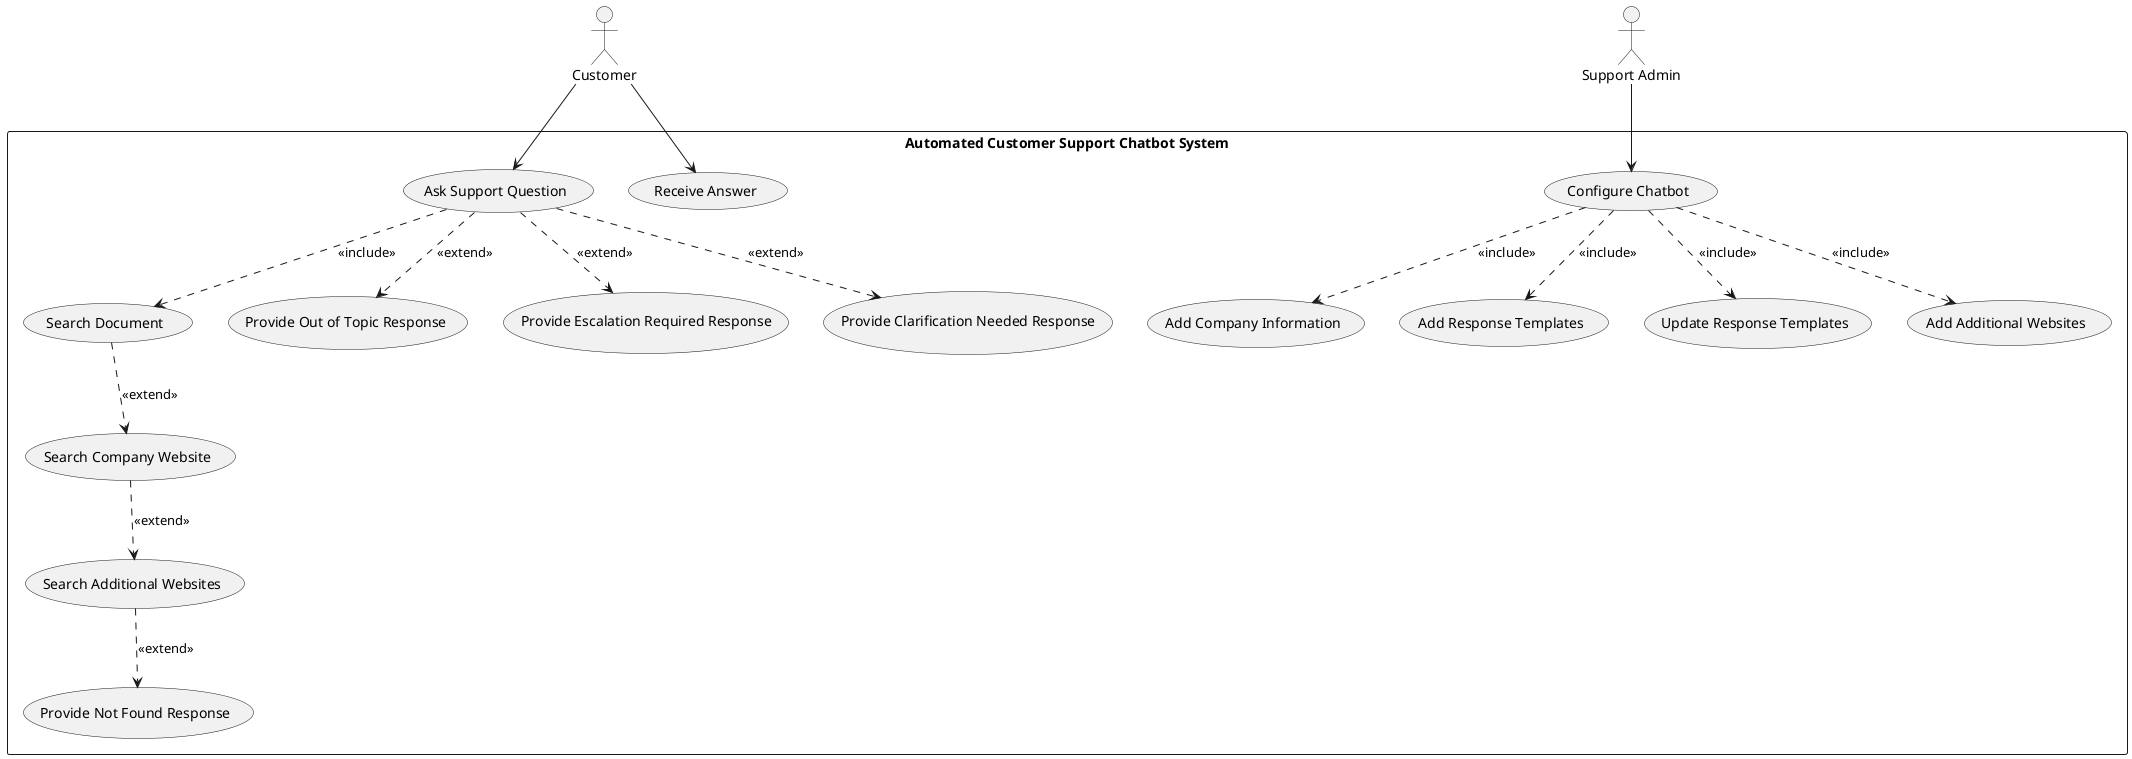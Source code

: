 @startuml
actor "Customer" as CUSTOMER
actor "Support Admin" as ADMIN

rectangle "Automated Customer Support Chatbot System" {
  usecase "Ask Support Question" as ASK
  usecase "Receive Answer" as RECEIVE
  usecase "Configure Chatbot" as CONFIGURE_CHATBOT
  usecase "Add Company Information" as ADD_INFO
  usecase "Add Response Templates" as ADD_TEMPLATE
  usecase "Update Response Templates" as UPDATE_TEMPLATE
  usecase "Add Additional Websites" as ADD_WEBSITES


  usecase "Search Document" as SEARCH_DOC
  usecase "Search Company Website" as SEARCH_WEB
  usecase "Search Additional Websites" as SEARCH_ADD
  usecase "Provide Not Found Response" as NOT_FOUND

  usecase "Provide Out of Topic Response" as OUT_TOPIC
  usecase "Provide Escalation Required Response" as ESCALATE
  usecase "Provide Clarification Needed Response" as CLARIFY
}

CUSTOMER--> ASK
CUSTOMER--> RECEIVE

ADMIN --> CONFIGURE_CHATBOT

CONFIGURE_CHATBOT ..> ADD_INFO : <<include>>
CONFIGURE_CHATBOT ..> ADD_TEMPLATE : <<include>>
CONFIGURE_CHATBOT ..> UPDATE_TEMPLATE: <<include>>
CONFIGURE_CHATBOT ..> ADD_WEBSITES: <<include>>

ASK ..> SEARCH_DOC : <<include>>
SEARCH_DOC ..> SEARCH_WEB : <<extend>>
SEARCH_WEB ..> SEARCH_ADD : <<extend>>
SEARCH_ADD ..> NOT_FOUND : <<extend>>

ASK ..> OUT_TOPIC : <<extend>>
ASK ..> ESCALATE : <<extend>>
ASK ..> CLARIFY : <<extend>>
@enduml